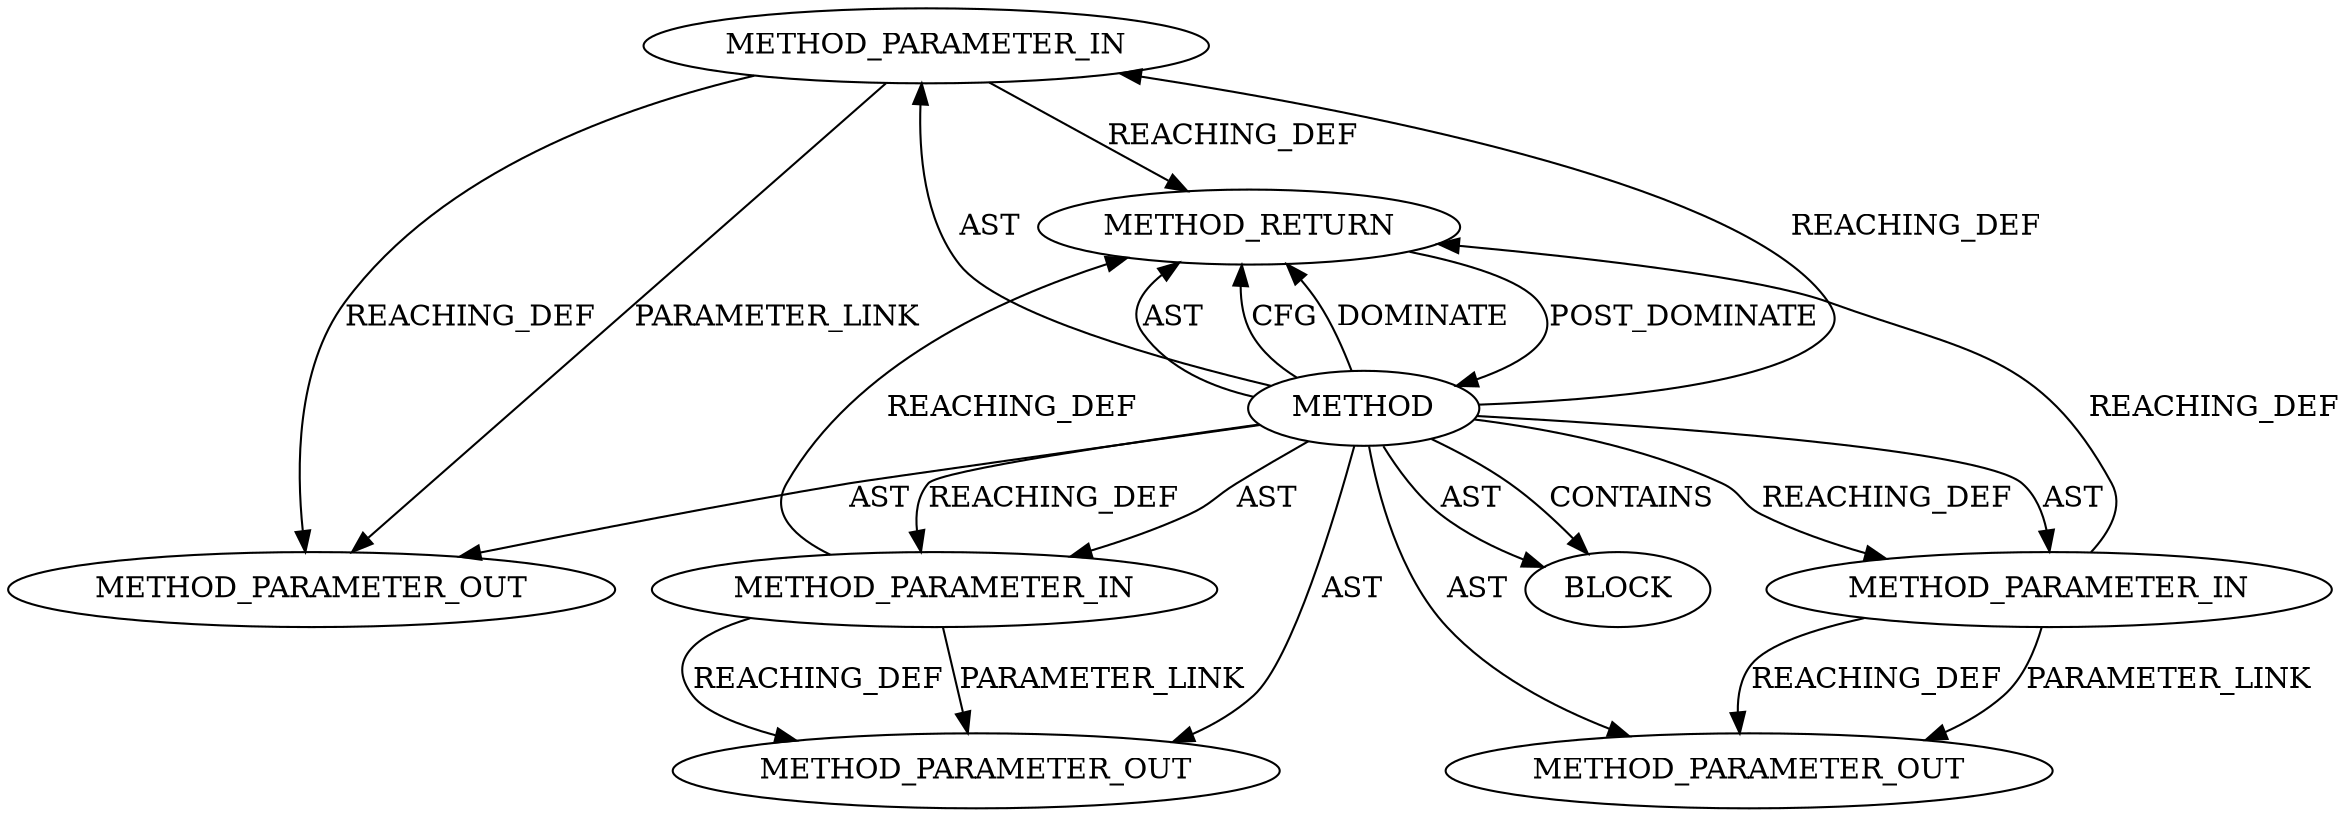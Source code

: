 digraph {
  20141 [label=METHOD_PARAMETER_IN ORDER=2 CODE="p2" IS_VARIADIC=false TYPE_FULL_NAME="ANY" EVALUATION_STRATEGY="BY_VALUE" INDEX=2 NAME="p2"]
  20142 [label=METHOD_PARAMETER_IN ORDER=3 CODE="p3" IS_VARIADIC=false TYPE_FULL_NAME="ANY" EVALUATION_STRATEGY="BY_VALUE" INDEX=3 NAME="p3"]
  22066 [label=METHOD_PARAMETER_OUT ORDER=2 CODE="p2" IS_VARIADIC=false TYPE_FULL_NAME="ANY" EVALUATION_STRATEGY="BY_VALUE" INDEX=2 NAME="p2"]
  22067 [label=METHOD_PARAMETER_OUT ORDER=3 CODE="p3" IS_VARIADIC=false TYPE_FULL_NAME="ANY" EVALUATION_STRATEGY="BY_VALUE" INDEX=3 NAME="p3"]
  20143 [label=BLOCK ORDER=1 ARGUMENT_INDEX=1 CODE="<empty>" TYPE_FULL_NAME="ANY"]
  20139 [label=METHOD AST_PARENT_TYPE="NAMESPACE_BLOCK" AST_PARENT_FULL_NAME="<global>" ORDER=0 CODE="<empty>" FULL_NAME="scatterwalk_done" IS_EXTERNAL=true FILENAME="<empty>" SIGNATURE="" NAME="scatterwalk_done"]
  20140 [label=METHOD_PARAMETER_IN ORDER=1 CODE="p1" IS_VARIADIC=false TYPE_FULL_NAME="ANY" EVALUATION_STRATEGY="BY_VALUE" INDEX=1 NAME="p1"]
  20144 [label=METHOD_RETURN ORDER=2 CODE="RET" TYPE_FULL_NAME="ANY" EVALUATION_STRATEGY="BY_VALUE"]
  22065 [label=METHOD_PARAMETER_OUT ORDER=1 CODE="p1" IS_VARIADIC=false TYPE_FULL_NAME="ANY" EVALUATION_STRATEGY="BY_VALUE" INDEX=1 NAME="p1"]
  20139 -> 20141 [label=AST ]
  20139 -> 20144 [label=AST ]
  20140 -> 20144 [label=REACHING_DEF VARIABLE="p1"]
  20139 -> 20143 [label=CONTAINS ]
  20139 -> 22065 [label=AST ]
  20139 -> 20144 [label=CFG ]
  20139 -> 20141 [label=REACHING_DEF VARIABLE=""]
  20139 -> 20142 [label=AST ]
  20139 -> 22067 [label=AST ]
  20139 -> 20143 [label=AST ]
  20139 -> 20142 [label=REACHING_DEF VARIABLE=""]
  20141 -> 20144 [label=REACHING_DEF VARIABLE="p2"]
  20144 -> 20139 [label=POST_DOMINATE ]
  20140 -> 22065 [label=PARAMETER_LINK ]
  20139 -> 20140 [label=AST ]
  20139 -> 20144 [label=DOMINATE ]
  20141 -> 22066 [label=PARAMETER_LINK ]
  20142 -> 22067 [label=REACHING_DEF VARIABLE="p3"]
  20139 -> 22066 [label=AST ]
  20140 -> 22065 [label=REACHING_DEF VARIABLE="p1"]
  20139 -> 20140 [label=REACHING_DEF VARIABLE=""]
  20142 -> 22067 [label=PARAMETER_LINK ]
  20141 -> 22066 [label=REACHING_DEF VARIABLE="p2"]
  20142 -> 20144 [label=REACHING_DEF VARIABLE="p3"]
}
